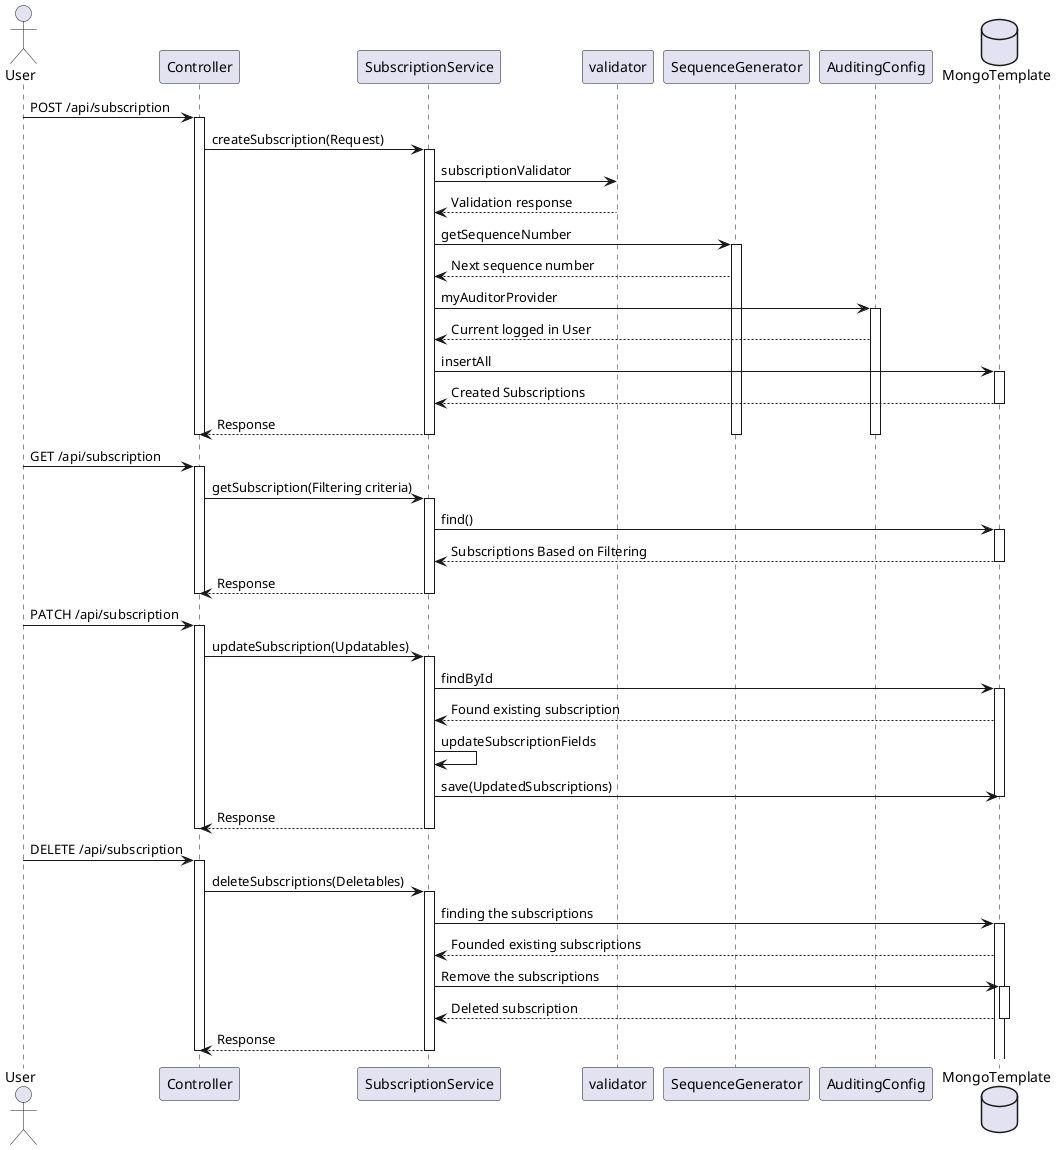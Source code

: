 @startuml Subscription Flow Sequence Diagram

actor User
participant Controller
participant SubscriptionService
participant validator
participant SequenceGenerator
participant AuditingConfig
database MongoTemplate

User -> Controller: POST /api/subscription
activate Controller
Controller -> SubscriptionService: createSubscription(Request)
activate SubscriptionService
SubscriptionService -> validator: subscriptionValidator
validator --> SubscriptionService: Validation response
SubscriptionService -> SequenceGenerator: getSequenceNumber
activate SequenceGenerator
SequenceGenerator --> SubscriptionService: Next sequence number
SubscriptionService -> AuditingConfig: myAuditorProvider
activate AuditingConfig
AuditingConfig --> SubscriptionService: Current logged in User
SubscriptionService -> MongoTemplate: insertAll
activate MongoTemplate
MongoTemplate --> SubscriptionService: Created Subscriptions
deactivate MongoTemplate
SubscriptionService --> Controller: Response
deactivate SubscriptionService
deactivate SequenceGenerator
deactivate AuditingConfig
deactivate Controller

User -> Controller: GET /api/subscription
activate Controller
Controller -> SubscriptionService: getSubscription(Filtering criteria)
activate SubscriptionService
SubscriptionService -> MongoTemplate: find()
activate MongoTemplate
MongoTemplate --> SubscriptionService: Subscriptions Based on Filtering
deactivate MongoTemplate
SubscriptionService --> Controller: Response
deactivate SubscriptionService
deactivate Controller

User -> Controller: PATCH /api/subscription
activate Controller
Controller -> SubscriptionService: updateSubscription(Updatables)
activate SubscriptionService
SubscriptionService -> MongoTemplate: findById
activate MongoTemplate
MongoTemplate --> SubscriptionService: Found existing subscription
SubscriptionService -> SubscriptionService: updateSubscriptionFields
SubscriptionService -> MongoTemplate: save(UpdatedSubscriptions)
deactivate MongoTemplate
SubscriptionService --> Controller: Response
deactivate SubscriptionService
deactivate Controller

User -> Controller: DELETE /api/subscription
activate Controller
Controller -> SubscriptionService: deleteSubscriptions(Deletables)
activate SubscriptionService
SubscriptionService -> MongoTemplate: finding the subscriptions
activate MongoTemplate
MongoTemplate --> SubscriptionService: Founded existing subscriptions
SubscriptionService -> MongoTemplate: Remove the subscriptions
activate MongoTemplate
MongoTemplate --> SubscriptionService: Deleted subscription
deactivate MongoTemplate
SubscriptionService --> Controller: Response
deactivate SubscriptionService
deactivate Controller

@enduml
